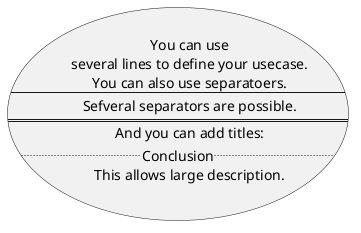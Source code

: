 @startuml
usecase UC1 as "You can use
several lines to define your usecase.
You can also use separatoers.
--
Sefveral separators are possible.
==
And you can add titles:
..Conclusion..
This allows large description."
@enduml